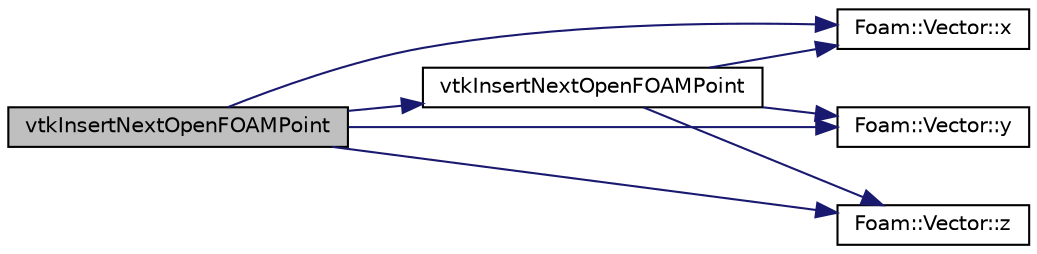 digraph "vtkInsertNextOpenFOAMPoint"
{
  bgcolor="transparent";
  edge [fontname="Helvetica",fontsize="10",labelfontname="Helvetica",labelfontsize="10"];
  node [fontname="Helvetica",fontsize="10",shape=record];
  rankdir="LR";
  Node1 [label="vtkInsertNextOpenFOAMPoint",height=0.2,width=0.4,color="black", fillcolor="grey75", style="filled", fontcolor="black"];
  Node1 -> Node2 [color="midnightblue",fontsize="10",style="solid",fontname="Helvetica"];
  Node2 [label="vtkInsertNextOpenFOAMPoint",height=0.2,width=0.4,color="black",URL="$a04516.html#ae311a72e7731adea13872419f7d064d7"];
  Node2 -> Node3 [color="midnightblue",fontsize="10",style="solid",fontname="Helvetica"];
  Node3 [label="Foam::Vector::x",height=0.2,width=0.4,color="black",URL="$a02901.html#aeb7dc4a97968c543f58f9c7082e55757"];
  Node2 -> Node4 [color="midnightblue",fontsize="10",style="solid",fontname="Helvetica"];
  Node4 [label="Foam::Vector::y",height=0.2,width=0.4,color="black",URL="$a02901.html#a77c00b469d89c23bd35d2eb236140f70"];
  Node2 -> Node5 [color="midnightblue",fontsize="10",style="solid",fontname="Helvetica"];
  Node5 [label="Foam::Vector::z",height=0.2,width=0.4,color="black",URL="$a02901.html#ac72a74f7dde9500927f63515c3f0a2f3"];
  Node1 -> Node3 [color="midnightblue",fontsize="10",style="solid",fontname="Helvetica"];
  Node1 -> Node4 [color="midnightblue",fontsize="10",style="solid",fontname="Helvetica"];
  Node1 -> Node5 [color="midnightblue",fontsize="10",style="solid",fontname="Helvetica"];
}
